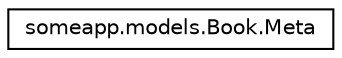 digraph "Graphical Class Hierarchy"
{
 // LATEX_PDF_SIZE
  edge [fontname="Helvetica",fontsize="10",labelfontname="Helvetica",labelfontsize="10"];
  node [fontname="Helvetica",fontsize="10",shape=record];
  rankdir="LR";
  Node0 [label="someapp.models.Book.Meta",height=0.2,width=0.4,color="black", fillcolor="white", style="filled",URL="$classsomeapp_1_1models_1_1_book_1_1_meta.html",tooltip=" "];
}
